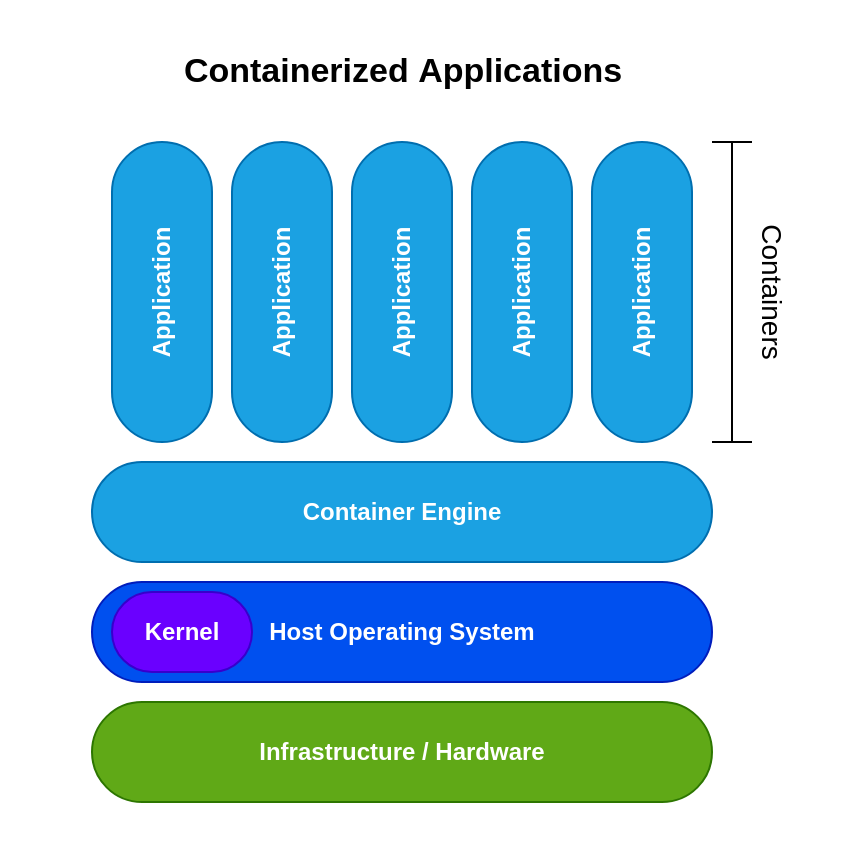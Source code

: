 <mxfile version="24.7.17" pages="2">
  <diagram name="Page-1" id="h3Mc_wblF3Jl4dodY0-v">
    <mxGraphModel dx="1098" dy="988" grid="1" gridSize="10" guides="1" tooltips="1" connect="1" arrows="1" fold="1" page="1" pageScale="1" pageWidth="850" pageHeight="1100" math="0" shadow="0">
      <root>
        <mxCell id="0" />
        <mxCell id="1" parent="0" />
        <mxCell id="pbBv8EKHlWAxjRYzR0bz-1" value="&lt;span style=&quot;font-size: 17px;&quot;&gt;&lt;b&gt;Containerized&amp;nbsp;&lt;/b&gt;&lt;/span&gt;&lt;b style=&quot;background-color: initial; font-size: 17px;&quot;&gt;Applications&lt;/b&gt;" style="text;html=1;align=center;verticalAlign=middle;resizable=0;points=[];autosize=1;strokeColor=none;fillColor=none;labelBorderColor=none;textShadow=0;" vertex="1" parent="1">
          <mxGeometry x="240" y="180" width="240" height="30" as="geometry" />
        </mxCell>
        <mxCell id="pbBv8EKHlWAxjRYzR0bz-4" value="Infrastructure / Hardware" style="html=1;dashed=0;whiteSpace=wrap;shape=mxgraph.dfd.start;fillColor=#60a917;fontColor=#ffffff;strokeColor=#2D7600;fontStyle=1" vertex="1" parent="1">
          <mxGeometry x="205" y="510" width="310" height="50" as="geometry" />
        </mxCell>
        <mxCell id="pbBv8EKHlWAxjRYzR0bz-5" value="Host Operating System" style="html=1;dashed=0;whiteSpace=wrap;shape=mxgraph.dfd.start;fillColor=#0050ef;fontColor=#ffffff;strokeColor=#001DBC;fontStyle=1" vertex="1" parent="1">
          <mxGeometry x="205" y="450" width="310" height="50" as="geometry" />
        </mxCell>
        <mxCell id="pbBv8EKHlWAxjRYzR0bz-6" value="Container Engine" style="html=1;dashed=0;whiteSpace=wrap;shape=mxgraph.dfd.start;fillColor=#1ba1e2;fontColor=#ffffff;strokeColor=#006EAF;fontStyle=1" vertex="1" parent="1">
          <mxGeometry x="205" y="390" width="310" height="50" as="geometry" />
        </mxCell>
        <mxCell id="pbBv8EKHlWAxjRYzR0bz-7" value="Application" style="html=1;dashed=0;whiteSpace=wrap;shape=mxgraph.dfd.start;fillColor=#1ba1e2;fontColor=#ffffff;strokeColor=#006EAF;fontStyle=1;rotation=-90;" vertex="1" parent="1">
          <mxGeometry x="165" y="280" width="150" height="50" as="geometry" />
        </mxCell>
        <mxCell id="pbBv8EKHlWAxjRYzR0bz-13" value="Application" style="html=1;dashed=0;whiteSpace=wrap;shape=mxgraph.dfd.start;fillColor=#1ba1e2;fontColor=#ffffff;strokeColor=#006EAF;fontStyle=1;rotation=-90;" vertex="1" parent="1">
          <mxGeometry x="225" y="280" width="150" height="50" as="geometry" />
        </mxCell>
        <mxCell id="pbBv8EKHlWAxjRYzR0bz-14" value="Application" style="html=1;dashed=0;whiteSpace=wrap;shape=mxgraph.dfd.start;fillColor=#1ba1e2;fontColor=#ffffff;strokeColor=#006EAF;fontStyle=1;rotation=-90;" vertex="1" parent="1">
          <mxGeometry x="345" y="280" width="150" height="50" as="geometry" />
        </mxCell>
        <mxCell id="pbBv8EKHlWAxjRYzR0bz-15" value="Application" style="html=1;dashed=0;whiteSpace=wrap;shape=mxgraph.dfd.start;fillColor=#1ba1e2;fontColor=#ffffff;strokeColor=#006EAF;fontStyle=1;rotation=-90;" vertex="1" parent="1">
          <mxGeometry x="405" y="280" width="150" height="50" as="geometry" />
        </mxCell>
        <mxCell id="pbBv8EKHlWAxjRYzR0bz-16" value="Application" style="html=1;dashed=0;whiteSpace=wrap;shape=mxgraph.dfd.start;fillColor=#1ba1e2;fontColor=#ffffff;strokeColor=#006EAF;fontStyle=1;rotation=-90;" vertex="1" parent="1">
          <mxGeometry x="285" y="280" width="150" height="50" as="geometry" />
        </mxCell>
        <mxCell id="pbBv8EKHlWAxjRYzR0bz-20" value="" style="shape=crossbar;whiteSpace=wrap;html=1;rounded=1;direction=south;" vertex="1" parent="1">
          <mxGeometry x="515" y="230" width="20" height="150" as="geometry" />
        </mxCell>
        <mxCell id="pbBv8EKHlWAxjRYzR0bz-21" value="Containers" style="text;html=1;align=center;verticalAlign=middle;whiteSpace=wrap;rounded=0;rotation=90;fontSize=14;" vertex="1" parent="1">
          <mxGeometry x="515" y="290" width="60" height="30" as="geometry" />
        </mxCell>
        <mxCell id="pbBv8EKHlWAxjRYzR0bz-22" value="Kernel" style="html=1;dashed=0;whiteSpace=wrap;shape=mxgraph.dfd.start;fillColor=#6a00ff;fontColor=#ffffff;strokeColor=#3700CC;fontStyle=1" vertex="1" parent="1">
          <mxGeometry x="215" y="455" width="70" height="40" as="geometry" />
        </mxCell>
        <mxCell id="pbBv8EKHlWAxjRYzR0bz-23" value="" style="rounded=0;whiteSpace=wrap;html=1;opacity=0;" vertex="1" parent="1">
          <mxGeometry x="160" y="160" width="420" height="430" as="geometry" />
        </mxCell>
      </root>
    </mxGraphModel>
  </diagram>
  <diagram id="OrM-ll6Bcfgh8N9tf9ED" name="Page-2">
    <mxGraphModel dx="1098" dy="988" grid="1" gridSize="10" guides="1" tooltips="1" connect="1" arrows="1" fold="1" page="1" pageScale="1" pageWidth="850" pageHeight="1100" math="0" shadow="0">
      <root>
        <mxCell id="0" />
        <mxCell id="1" parent="0" />
        <mxCell id="zvyLVXPfD21xRsutsduZ-1" value="&lt;span style=&quot;font-size: 17px;&quot;&gt;&lt;b&gt;Docker Workflow&lt;/b&gt;&lt;/span&gt;" style="text;html=1;align=center;verticalAlign=middle;resizable=0;points=[];autosize=1;strokeColor=none;fillColor=none;labelBorderColor=none;textShadow=0;" vertex="1" parent="1">
          <mxGeometry x="320" y="290" width="160" height="30" as="geometry" />
        </mxCell>
        <mxCell id="zvyLVXPfD21xRsutsduZ-14" value="Dockerfile" style="swimlane;fontStyle=1;childLayout=stackLayout;horizontal=1;startSize=26;horizontalStack=0;resizeParent=1;resizeParentMax=0;resizeLast=0;collapsible=1;marginBottom=0;align=center;fontSize=14;" vertex="1" parent="1">
          <mxGeometry x="80" y="360" width="130" height="98" as="geometry">
            <mxRectangle x="120" y="750" width="60" height="30" as="alternateBounds" />
          </mxGeometry>
        </mxCell>
        <mxCell id="zvyLVXPfD21xRsutsduZ-15" value="FROM ..." style="text;strokeColor=none;fillColor=none;spacingLeft=4;spacingRight=4;overflow=hidden;rotatable=0;points=[[0,0.5],[1,0.5]];portConstraint=eastwest;fontSize=12;whiteSpace=wrap;html=1;" vertex="1" parent="zvyLVXPfD21xRsutsduZ-14">
          <mxGeometry y="26" width="130" height="24" as="geometry" />
        </mxCell>
        <mxCell id="zvyLVXPfD21xRsutsduZ-16" value="RUN ..." style="text;strokeColor=none;fillColor=none;spacingLeft=4;spacingRight=4;overflow=hidden;rotatable=0;points=[[0,0.5],[1,0.5]];portConstraint=eastwest;fontSize=12;whiteSpace=wrap;html=1;" vertex="1" parent="zvyLVXPfD21xRsutsduZ-14">
          <mxGeometry y="50" width="130" height="24" as="geometry" />
        </mxCell>
        <mxCell id="zvyLVXPfD21xRsutsduZ-17" value="ENTRYPOINT ..." style="text;strokeColor=none;fillColor=none;spacingLeft=4;spacingRight=4;overflow=hidden;rotatable=0;points=[[0,0.5],[1,0.5]];portConstraint=eastwest;fontSize=12;whiteSpace=wrap;html=1;" vertex="1" parent="zvyLVXPfD21xRsutsduZ-14">
          <mxGeometry y="74" width="130" height="24" as="geometry" />
        </mxCell>
        <mxCell id="zvyLVXPfD21xRsutsduZ-27" style="edgeStyle=orthogonalEdgeStyle;rounded=0;orthogonalLoop=1;jettySize=auto;html=1;exitX=1;exitY=0.5;exitDx=0;exitDy=0;" edge="1" parent="1" source="zvyLVXPfD21xRsutsduZ-21">
          <mxGeometry relative="1" as="geometry">
            <mxPoint x="570" y="412" as="targetPoint" />
          </mxGeometry>
        </mxCell>
        <mxCell id="zvyLVXPfD21xRsutsduZ-37" style="edgeStyle=orthogonalEdgeStyle;rounded=0;orthogonalLoop=1;jettySize=auto;html=1;exitX=0.5;exitY=1;exitDx=0;exitDy=0;entryX=0.5;entryY=0;entryDx=0;entryDy=0;" edge="1" parent="1" source="zvyLVXPfD21xRsutsduZ-21" target="zvyLVXPfD21xRsutsduZ-34">
          <mxGeometry relative="1" as="geometry">
            <Array as="points">
              <mxPoint x="400" y="550" />
              <mxPoint x="185" y="550" />
            </Array>
          </mxGeometry>
        </mxCell>
        <mxCell id="zvyLVXPfD21xRsutsduZ-38" style="edgeStyle=orthogonalEdgeStyle;rounded=0;orthogonalLoop=1;jettySize=auto;html=1;exitX=0.5;exitY=1;exitDx=0;exitDy=0;entryX=0.5;entryY=0;entryDx=0;entryDy=0;" edge="1" parent="1" source="zvyLVXPfD21xRsutsduZ-21" target="zvyLVXPfD21xRsutsduZ-36">
          <mxGeometry relative="1" as="geometry" />
        </mxCell>
        <mxCell id="zvyLVXPfD21xRsutsduZ-39" style="edgeStyle=orthogonalEdgeStyle;rounded=0;orthogonalLoop=1;jettySize=auto;html=1;exitX=0.5;exitY=1;exitDx=0;exitDy=0;" edge="1" parent="1" source="zvyLVXPfD21xRsutsduZ-21" target="zvyLVXPfD21xRsutsduZ-35">
          <mxGeometry relative="1" as="geometry">
            <Array as="points">
              <mxPoint x="400" y="550" />
              <mxPoint x="615" y="550" />
            </Array>
          </mxGeometry>
        </mxCell>
        <mxCell id="zvyLVXPfD21xRsutsduZ-21" value="&lt;span style=&quot;font-weight: 700;&quot;&gt;Docker Image&lt;/span&gt;" style="rounded=1;whiteSpace=wrap;html=1;fillColor=#0050ef;fontColor=#ffffff;strokeColor=#001DBC;" vertex="1" parent="1">
          <mxGeometry x="340" y="378" width="120" height="68" as="geometry" />
        </mxCell>
        <mxCell id="zvyLVXPfD21xRsutsduZ-23" value="Build" style="text;html=1;align=center;verticalAlign=middle;resizable=0;points=[];autosize=1;strokeColor=none;fillColor=none;fontSize=13;" vertex="1" parent="1">
          <mxGeometry x="250" y="380" width="50" height="30" as="geometry" />
        </mxCell>
        <mxCell id="zvyLVXPfD21xRsutsduZ-25" value="" style="endArrow=classic;html=1;rounded=0;entryX=0;entryY=0.5;entryDx=0;entryDy=0;" edge="1" parent="1" target="zvyLVXPfD21xRsutsduZ-21">
          <mxGeometry width="50" height="50" relative="1" as="geometry">
            <mxPoint x="210" y="412" as="sourcePoint" />
            <mxPoint x="450" y="480" as="targetPoint" />
          </mxGeometry>
        </mxCell>
        <mxCell id="zvyLVXPfD21xRsutsduZ-28" value="Push" style="text;html=1;align=center;verticalAlign=middle;resizable=0;points=[];autosize=1;strokeColor=none;fillColor=none;fontSize=13;" vertex="1" parent="1">
          <mxGeometry x="490" y="380" width="50" height="30" as="geometry" />
        </mxCell>
        <mxCell id="zvyLVXPfD21xRsutsduZ-29" value="&lt;span style=&quot;font-weight: 700;&quot;&gt;Docker Hub / Image Registry&lt;/span&gt;" style="rounded=1;whiteSpace=wrap;html=1;fillColor=#60a917;fontColor=#ffffff;strokeColor=#2D7600;" vertex="1" parent="1">
          <mxGeometry x="570" y="378" width="120" height="68" as="geometry" />
        </mxCell>
        <mxCell id="zvyLVXPfD21xRsutsduZ-31" value="&lt;span style=&quot;font-weight: 700;&quot;&gt;Docker Image&lt;/span&gt;" style="rounded=1;whiteSpace=wrap;html=1;fillColor=#0050ef;fontColor=#ffffff;strokeColor=#001DBC;" vertex="1" parent="1">
          <mxGeometry x="125" y="600" width="120" height="68" as="geometry" />
        </mxCell>
        <mxCell id="zvyLVXPfD21xRsutsduZ-32" value="&lt;span style=&quot;font-weight: 700;&quot;&gt;Docker Image&lt;/span&gt;" style="rounded=1;whiteSpace=wrap;html=1;fillColor=#0050ef;fontColor=#ffffff;strokeColor=#001DBC;" vertex="1" parent="1">
          <mxGeometry x="340" y="600" width="120" height="68" as="geometry" />
        </mxCell>
        <mxCell id="zvyLVXPfD21xRsutsduZ-33" value="&lt;span style=&quot;font-weight: 700;&quot;&gt;Docker Image&lt;/span&gt;" style="rounded=1;whiteSpace=wrap;html=1;fillColor=#0050ef;fontColor=#ffffff;strokeColor=#001DBC;" vertex="1" parent="1">
          <mxGeometry x="555" y="600" width="120" height="68" as="geometry" />
        </mxCell>
        <mxCell id="zvyLVXPfD21xRsutsduZ-34" value="&lt;font style=&quot;font-size: 13px;&quot;&gt;&lt;b&gt;Test Enviroment&lt;/b&gt;&lt;/font&gt;" style="rounded=0;whiteSpace=wrap;html=1;dashed=1;gradientColor=default;fillColor=none;verticalAlign=bottom;" vertex="1" parent="1">
          <mxGeometry x="110" y="590" width="150" height="120" as="geometry" />
        </mxCell>
        <mxCell id="zvyLVXPfD21xRsutsduZ-35" value="&lt;font style=&quot;font-size: 13px;&quot;&gt;&lt;b&gt;Production Enviroment&lt;/b&gt;&lt;/font&gt;" style="rounded=0;whiteSpace=wrap;html=1;dashed=1;gradientColor=default;fillColor=none;verticalAlign=bottom;" vertex="1" parent="1">
          <mxGeometry x="540" y="590" width="150" height="120" as="geometry" />
        </mxCell>
        <mxCell id="zvyLVXPfD21xRsutsduZ-36" value="&lt;font style=&quot;font-size: 13px;&quot;&gt;&lt;b&gt;Staging Enviroment&lt;/b&gt;&lt;/font&gt;" style="rounded=0;whiteSpace=wrap;html=1;dashed=1;gradientColor=default;fillColor=none;verticalAlign=bottom;" vertex="1" parent="1">
          <mxGeometry x="325" y="590" width="150" height="120" as="geometry" />
        </mxCell>
        <mxCell id="zvyLVXPfD21xRsutsduZ-41" value="&lt;font style=&quot;font-size: 13px;&quot;&gt;Deploy&lt;/font&gt;" style="text;html=1;align=center;verticalAlign=middle;resizable=0;points=[];autosize=1;strokeColor=none;fillColor=none;" vertex="1" parent="1">
          <mxGeometry x="400" y="478" width="60" height="30" as="geometry" />
        </mxCell>
        <mxCell id="zvyLVXPfD21xRsutsduZ-44" value="" style="rounded=0;whiteSpace=wrap;html=1;opacity=0;" vertex="1" parent="1">
          <mxGeometry x="70" y="280" width="660" height="460" as="geometry" />
        </mxCell>
      </root>
    </mxGraphModel>
  </diagram>
</mxfile>
